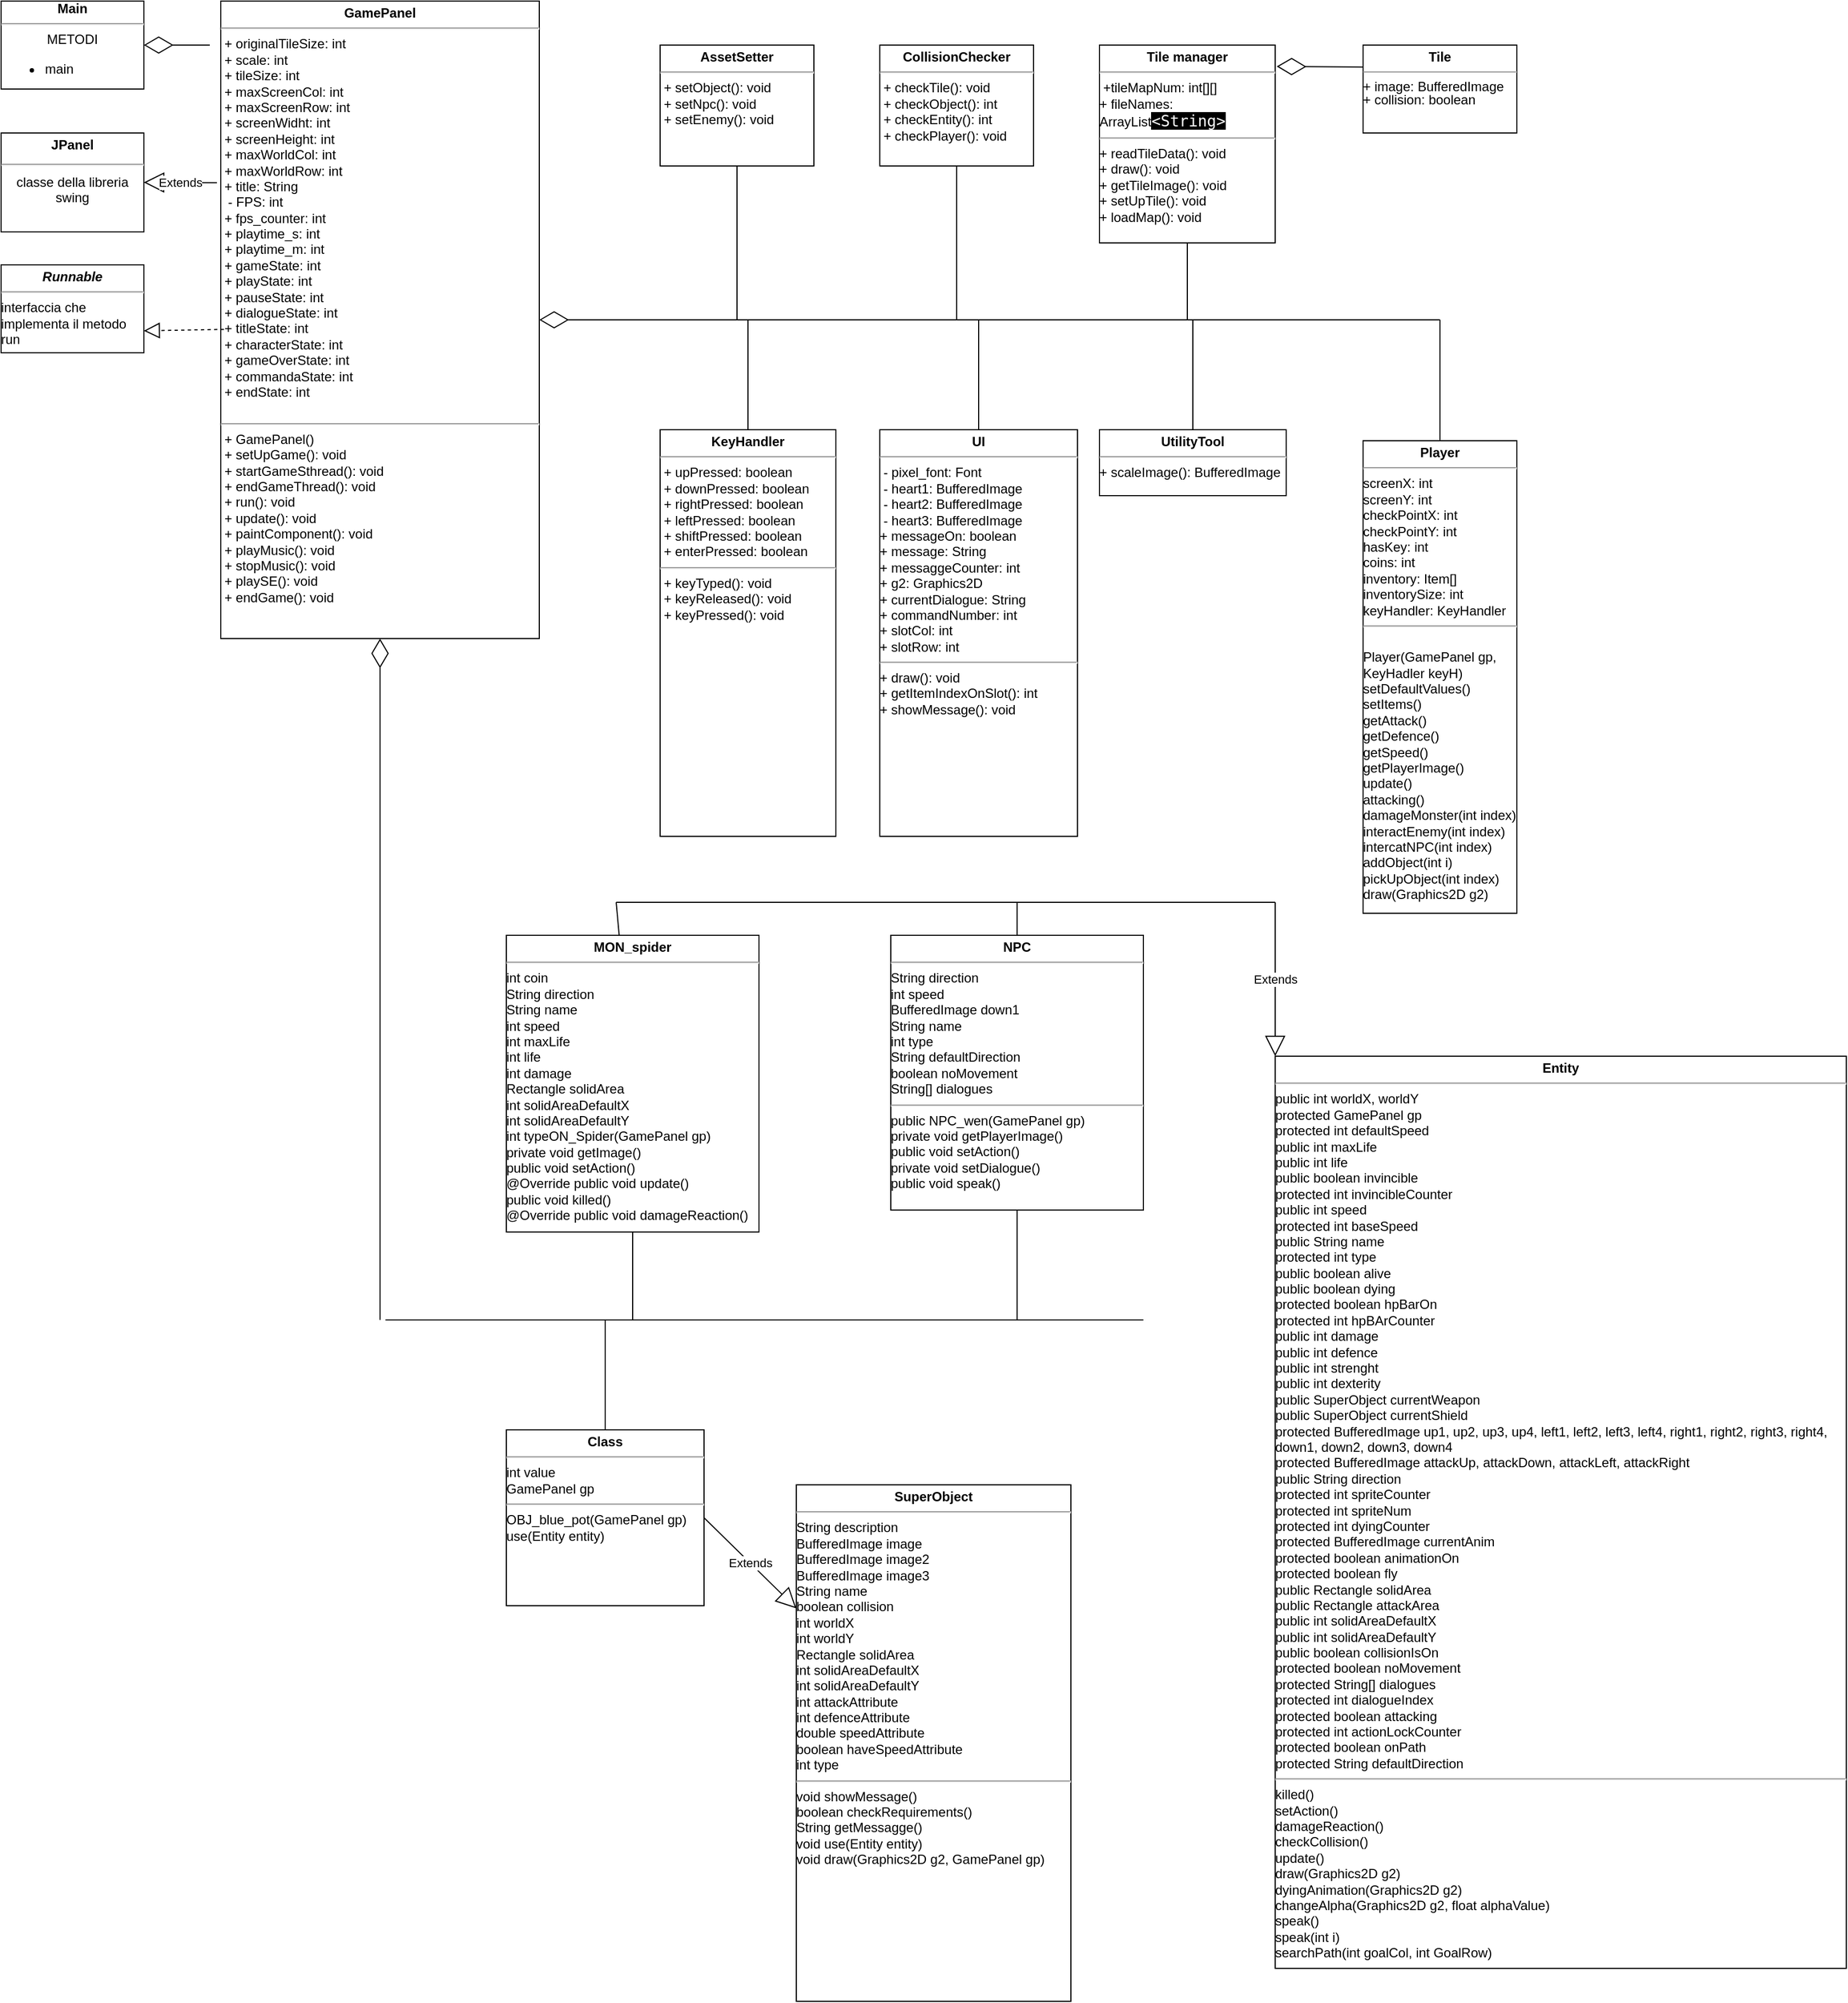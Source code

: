 <mxfile version="21.3.5" type="github">
  <diagram id="C5RBs43oDa-KdzZeNtuy" name="Page-1">
    <mxGraphModel dx="1434" dy="796" grid="1" gridSize="10" guides="1" tooltips="1" connect="1" arrows="1" fold="1" page="1" pageScale="1" pageWidth="2027" pageHeight="2169" background="none" math="0" shadow="0">
      <root>
        <mxCell id="WIyWlLk6GJQsqaUBKTNV-0" />
        <mxCell id="WIyWlLk6GJQsqaUBKTNV-1" parent="WIyWlLk6GJQsqaUBKTNV-0" />
        <mxCell id="sjpf2KDpfiBGwPgZcdzE-1" value="&lt;b&gt;Main&lt;br&gt;&lt;/b&gt;&lt;hr&gt;METODI&lt;br&gt;&lt;ul&gt;&lt;li style=&quot;text-align: left;&quot;&gt;main&lt;/li&gt;&lt;/ul&gt;" style="verticalAlign=top;align=center;overflow=fill;fontSize=12;fontFamily=Helvetica;html=1;whiteSpace=wrap;" parent="WIyWlLk6GJQsqaUBKTNV-1" vertex="1">
          <mxGeometry x="40" y="40" width="130" height="80" as="geometry" />
        </mxCell>
        <mxCell id="sjpf2KDpfiBGwPgZcdzE-2" value="&lt;p style=&quot;text-align: center; margin: 4px 0px 0px;&quot;&gt;&lt;b&gt;GamePanel&lt;/b&gt;&lt;/p&gt;&lt;hr&gt;&amp;nbsp;+ originalTileSize: int&lt;br&gt;&amp;nbsp;+ scale: int&lt;br&gt;&amp;nbsp;+ tileSize: int&lt;br&gt;&amp;nbsp;+ maxScreenCol: int&lt;br&gt;&amp;nbsp;+ maxScreenRow: int&lt;br&gt;&amp;nbsp;+ screenWidht: int&lt;br&gt;&amp;nbsp;+ screenHeight: int&lt;br&gt;&amp;nbsp;+ maxWorldCol: int&lt;br&gt;&amp;nbsp;+ maxWorldRow: int&lt;br&gt;&amp;nbsp;+ title: String&lt;br&gt;&amp;nbsp; - FPS: int&lt;br&gt;&amp;nbsp;+ fps_counter: int&lt;br&gt;&amp;nbsp;+ playtime_s: int&lt;br&gt;&amp;nbsp;+ playtime_m: int&lt;br&gt;&amp;nbsp;+ gameState: int&lt;br&gt;&amp;nbsp;+ playState: int&lt;br&gt;&amp;nbsp;+ pauseState: int&lt;br&gt;&amp;nbsp;+ dialogueState: int&lt;br&gt;&amp;nbsp;+ titleState: int&lt;br&gt;&amp;nbsp;+ characterState: int&lt;br&gt;&amp;nbsp;+ gameOverState: int&lt;br&gt;&amp;nbsp;+ commandaState: int&lt;br&gt;&amp;nbsp;+ endState: int&lt;br&gt;&amp;nbsp;&lt;hr&gt;&amp;nbsp;+ GamePanel()&lt;br&gt;&amp;nbsp;+ setUpGame(): void&lt;br&gt;&amp;nbsp;+ startGameSthread(): void&lt;br&gt;&amp;nbsp;+ endGameThread(): void&lt;br&gt;&amp;nbsp;+ run(): void&lt;br&gt;&amp;nbsp;+ update(): void&lt;br&gt;&amp;nbsp;+ paintComponent(): void&lt;br&gt;&amp;nbsp;+ playMusic(): void&lt;br&gt;&amp;nbsp;+ stopMusic(): void&lt;br&gt;&amp;nbsp;+ playSE(): void&lt;br&gt;&amp;nbsp;+ endGame(): void&lt;br&gt;" style="verticalAlign=top;align=left;overflow=fill;fontSize=12;fontFamily=Helvetica;html=1;whiteSpace=wrap;" parent="WIyWlLk6GJQsqaUBKTNV-1" vertex="1">
          <mxGeometry x="240" y="40" width="290" height="580" as="geometry" />
        </mxCell>
        <mxCell id="sjpf2KDpfiBGwPgZcdzE-3" value="" style="endArrow=diamondThin;endFill=0;endSize=24;html=1;rounded=0;" parent="WIyWlLk6GJQsqaUBKTNV-1" target="sjpf2KDpfiBGwPgZcdzE-1" edge="1">
          <mxGeometry width="160" relative="1" as="geometry">
            <mxPoint x="230" y="80" as="sourcePoint" />
            <mxPoint x="450" y="149.5" as="targetPoint" />
          </mxGeometry>
        </mxCell>
        <mxCell id="sjpf2KDpfiBGwPgZcdzE-4" value="&lt;p style=&quot;margin:0px;margin-top:4px;text-align:center;&quot;&gt;&lt;/p&gt;&lt;div style=&quot;text-align: center; height: 2px;&quot;&gt;&lt;b&gt;JPanel&lt;/b&gt;&lt;/div&gt;&lt;div style=&quot;text-align: center; height: 2px;&quot;&gt;&lt;b&gt;&lt;br&gt;&lt;/b&gt;&lt;/div&gt;&lt;div style=&quot;text-align: center; height: 2px;&quot;&gt;&lt;b&gt;&lt;br&gt;&lt;/b&gt;&lt;/div&gt;&lt;div style=&quot;text-align: center; height: 2px;&quot;&gt;&lt;b&gt;&lt;br&gt;&lt;/b&gt;&lt;/div&gt;&lt;div style=&quot;text-align: center; height: 2px;&quot;&gt;&lt;b&gt;&lt;br&gt;&lt;/b&gt;&lt;/div&gt;&lt;div style=&quot;text-align: center; height: 2px;&quot;&gt;&lt;b&gt;&lt;br&gt;&lt;/b&gt;&lt;/div&gt;&lt;div style=&quot;text-align: center; height: 2px;&quot;&gt;&lt;b&gt;&lt;br&gt;&lt;/b&gt;&lt;/div&gt;&lt;div style=&quot;text-align: center; height: 2px;&quot;&gt;&lt;b&gt;&lt;br&gt;&lt;/b&gt;&lt;/div&gt;&lt;div style=&quot;text-align: center; height: 2px;&quot;&gt;&lt;b&gt;&lt;br&gt;&lt;/b&gt;&lt;/div&gt;&lt;div style=&quot;text-align: center; height: 2px;&quot;&gt;&lt;hr&gt;&lt;br&gt;&lt;/div&gt;&lt;div style=&quot;text-align: center; height: 2px;&quot;&gt;&lt;br&gt;&lt;/div&gt;&lt;div style=&quot;text-align: center; height: 2px;&quot;&gt;&lt;br&gt;&lt;/div&gt;&lt;div style=&quot;text-align: center; height: 2px;&quot;&gt;&lt;br&gt;&lt;/div&gt;&lt;div style=&quot;text-align: center; height: 2px;&quot;&gt;&lt;br&gt;&lt;/div&gt;&lt;div style=&quot;text-align: center; height: 2px;&quot;&gt;classe della libreria swing&lt;/div&gt;" style="verticalAlign=top;align=left;overflow=fill;fontSize=12;fontFamily=Helvetica;html=1;whiteSpace=wrap;" parent="WIyWlLk6GJQsqaUBKTNV-1" vertex="1">
          <mxGeometry x="40" y="160" width="130" height="90" as="geometry" />
        </mxCell>
        <mxCell id="sjpf2KDpfiBGwPgZcdzE-5" value="Extends" style="endArrow=block;endSize=16;endFill=0;html=1;rounded=0;exitX=-0.012;exitY=0.285;exitDx=0;exitDy=0;entryX=1;entryY=0.5;entryDx=0;entryDy=0;exitPerimeter=0;" parent="WIyWlLk6GJQsqaUBKTNV-1" source="sjpf2KDpfiBGwPgZcdzE-2" target="sjpf2KDpfiBGwPgZcdzE-4" edge="1">
          <mxGeometry width="160" relative="1" as="geometry">
            <mxPoint x="310" y="410" as="sourcePoint" />
            <mxPoint x="470" y="410" as="targetPoint" />
          </mxGeometry>
        </mxCell>
        <mxCell id="sjpf2KDpfiBGwPgZcdzE-6" value="&lt;p style=&quot;margin:0px;margin-top:4px;text-align:center;&quot;&gt;&lt;i&gt;&lt;b&gt;Runnable&lt;/b&gt;&lt;/i&gt;&lt;/p&gt;&lt;hr&gt;interfaccia che implementa il metodo run" style="verticalAlign=top;align=left;overflow=fill;fontSize=12;fontFamily=Helvetica;html=1;whiteSpace=wrap;" parent="WIyWlLk6GJQsqaUBKTNV-1" vertex="1">
          <mxGeometry x="40" y="280" width="130" height="80" as="geometry" />
        </mxCell>
        <mxCell id="sjpf2KDpfiBGwPgZcdzE-9" value="" style="endArrow=block;dashed=1;endFill=0;endSize=12;html=1;rounded=0;exitX=0.01;exitY=0.515;exitDx=0;exitDy=0;entryX=1;entryY=0.75;entryDx=0;entryDy=0;exitPerimeter=0;" parent="WIyWlLk6GJQsqaUBKTNV-1" source="sjpf2KDpfiBGwPgZcdzE-2" target="sjpf2KDpfiBGwPgZcdzE-6" edge="1">
          <mxGeometry width="160" relative="1" as="geometry">
            <mxPoint x="310" y="410" as="sourcePoint" />
            <mxPoint x="470" y="410" as="targetPoint" />
          </mxGeometry>
        </mxCell>
        <mxCell id="sjpf2KDpfiBGwPgZcdzE-10" value="" style="endArrow=diamondThin;endFill=0;endSize=24;html=1;rounded=0;entryX=1;entryY=0.5;entryDx=0;entryDy=0;" parent="WIyWlLk6GJQsqaUBKTNV-1" target="sjpf2KDpfiBGwPgZcdzE-2" edge="1">
          <mxGeometry width="160" relative="1" as="geometry">
            <mxPoint x="1350" y="330" as="sourcePoint" />
            <mxPoint x="510" y="420" as="targetPoint" />
            <Array as="points" />
          </mxGeometry>
        </mxCell>
        <mxCell id="sjpf2KDpfiBGwPgZcdzE-12" value="&lt;p style=&quot;margin:0px;margin-top:4px;text-align:center;&quot;&gt;&lt;b&gt;AssetSetter&lt;/b&gt;&lt;/p&gt;&lt;hr&gt;&amp;nbsp;+ setObject(): void&lt;br&gt;&amp;nbsp;+ setNpc(): void&lt;br&gt;&amp;nbsp;+ setEnemy(): void" style="verticalAlign=top;align=left;overflow=fill;fontSize=12;fontFamily=Helvetica;html=1;whiteSpace=wrap;" parent="WIyWlLk6GJQsqaUBKTNV-1" vertex="1">
          <mxGeometry x="640" y="80" width="140" height="110" as="geometry" />
        </mxCell>
        <mxCell id="sjpf2KDpfiBGwPgZcdzE-14" value="" style="endArrow=none;html=1;rounded=0;entryX=0.5;entryY=1;entryDx=0;entryDy=0;" parent="WIyWlLk6GJQsqaUBKTNV-1" target="sjpf2KDpfiBGwPgZcdzE-12" edge="1">
          <mxGeometry width="50" height="50" relative="1" as="geometry">
            <mxPoint x="710" y="330" as="sourcePoint" />
            <mxPoint x="990" y="210" as="targetPoint" />
          </mxGeometry>
        </mxCell>
        <mxCell id="sjpf2KDpfiBGwPgZcdzE-15" value="&lt;p style=&quot;margin:0px;margin-top:4px;text-align:center;&quot;&gt;&lt;b&gt;CollisionChecker&lt;/b&gt;&lt;/p&gt;&lt;hr&gt;&amp;nbsp;+ checkTile(): void&lt;br&gt;&amp;nbsp;+ checkObject(): int&lt;br&gt;&amp;nbsp;+ checkEntity(): int&lt;br&gt;&amp;nbsp;+ checkPlayer(): void" style="verticalAlign=top;align=left;overflow=fill;fontSize=12;fontFamily=Helvetica;html=1;whiteSpace=wrap;" parent="WIyWlLk6GJQsqaUBKTNV-1" vertex="1">
          <mxGeometry x="840" y="80" width="140" height="110" as="geometry" />
        </mxCell>
        <mxCell id="sjpf2KDpfiBGwPgZcdzE-17" value="" style="endArrow=none;html=1;rounded=0;entryX=0.5;entryY=1;entryDx=0;entryDy=0;" parent="WIyWlLk6GJQsqaUBKTNV-1" target="sjpf2KDpfiBGwPgZcdzE-15" edge="1">
          <mxGeometry width="50" height="50" relative="1" as="geometry">
            <mxPoint x="910" y="330" as="sourcePoint" />
            <mxPoint x="940" y="180" as="targetPoint" />
          </mxGeometry>
        </mxCell>
        <mxCell id="sjpf2KDpfiBGwPgZcdzE-18" value="&lt;p style=&quot;margin:0px;margin-top:4px;text-align:center;&quot;&gt;&lt;b&gt;KeyHandler&lt;/b&gt;&lt;/p&gt;&lt;hr&gt;&amp;nbsp;+ upPressed: boolean&lt;br&gt;&amp;nbsp;+ downPressed: boolean&lt;br&gt;&amp;nbsp;+ rightPressed: boolean&lt;br&gt;&amp;nbsp;+ leftPressed: boolean&lt;br&gt;&amp;nbsp;+ shiftPressed: boolean&lt;br&gt;&amp;nbsp;+ enterPressed: boolean&lt;hr&gt;&amp;nbsp;+ keyTyped(): void&lt;br&gt;&amp;nbsp;+ keyReleased(): void&lt;br&gt;&amp;nbsp;+ keyPressed(): void" style="verticalAlign=top;align=left;overflow=fill;fontSize=12;fontFamily=Helvetica;html=1;whiteSpace=wrap;" parent="WIyWlLk6GJQsqaUBKTNV-1" vertex="1">
          <mxGeometry x="640" y="430" width="160" height="370" as="geometry" />
        </mxCell>
        <mxCell id="sjpf2KDpfiBGwPgZcdzE-19" value="" style="endArrow=none;html=1;rounded=0;exitX=0.5;exitY=0;exitDx=0;exitDy=0;" parent="WIyWlLk6GJQsqaUBKTNV-1" source="sjpf2KDpfiBGwPgZcdzE-18" edge="1">
          <mxGeometry width="50" height="50" relative="1" as="geometry">
            <mxPoint x="630" y="470" as="sourcePoint" />
            <mxPoint x="720" y="330" as="targetPoint" />
          </mxGeometry>
        </mxCell>
        <mxCell id="FVBr_ZRkSOxFZDrpTWjj-0" value="&lt;p style=&quot;margin:0px;margin-top:4px;text-align:center;&quot;&gt;&lt;b&gt;UI&lt;/b&gt;&lt;/p&gt;&lt;hr&gt;&amp;nbsp;- pixel_font: Font&lt;br&gt;&amp;nbsp;- heart1: BufferedImage&lt;br&gt;&amp;nbsp;- heart2: BufferedImage&lt;br&gt;&amp;nbsp;- heart3: BufferedImage&lt;br&gt;+ messageOn: boolean&lt;br&gt;+ message: String&lt;br&gt;+ messaggeCounter: int&lt;br&gt;+ g2: Graphics2D&lt;br&gt;+ currentDialogue: String&lt;br&gt;+ commandNumber: int&lt;br&gt;+ slotCol: int&lt;br&gt;+ slotRow: int&lt;hr&gt;+ draw(): void&lt;br&gt;+&amp;nbsp;getItemIndexOnSlot(): int&lt;br&gt;+&amp;nbsp;showMessage(): void&lt;br&gt;" style="verticalAlign=top;align=left;overflow=fill;fontSize=12;fontFamily=Helvetica;html=1;whiteSpace=wrap;" parent="WIyWlLk6GJQsqaUBKTNV-1" vertex="1">
          <mxGeometry x="840" y="430" width="180" height="370" as="geometry" />
        </mxCell>
        <mxCell id="FVBr_ZRkSOxFZDrpTWjj-1" value="" style="endArrow=none;html=1;rounded=0;entryX=0.5;entryY=0;entryDx=0;entryDy=0;" parent="WIyWlLk6GJQsqaUBKTNV-1" target="FVBr_ZRkSOxFZDrpTWjj-0" edge="1">
          <mxGeometry width="50" height="50" relative="1" as="geometry">
            <mxPoint x="930" y="330" as="sourcePoint" />
            <mxPoint x="750" y="370" as="targetPoint" />
          </mxGeometry>
        </mxCell>
        <mxCell id="FVBr_ZRkSOxFZDrpTWjj-2" value="&lt;p style=&quot;margin:0px;margin-top:4px;text-align:center;&quot;&gt;&lt;b&gt;UtilityTool&lt;/b&gt;&lt;/p&gt;&lt;hr&gt;+ scaleImage(): BufferedImage" style="verticalAlign=top;align=left;overflow=fill;fontSize=12;fontFamily=Helvetica;html=1;whiteSpace=wrap;" parent="WIyWlLk6GJQsqaUBKTNV-1" vertex="1">
          <mxGeometry x="1040" y="430" width="170" height="60" as="geometry" />
        </mxCell>
        <mxCell id="YWYXHstFESj4iFv3OfK1-0" value="" style="endArrow=none;html=1;rounded=0;entryX=0.5;entryY=0;entryDx=0;entryDy=0;" parent="WIyWlLk6GJQsqaUBKTNV-1" target="FVBr_ZRkSOxFZDrpTWjj-2" edge="1">
          <mxGeometry width="50" height="50" relative="1" as="geometry">
            <mxPoint x="1125" y="330" as="sourcePoint" />
            <mxPoint x="960" y="430" as="targetPoint" />
          </mxGeometry>
        </mxCell>
        <mxCell id="YWYXHstFESj4iFv3OfK1-1" value="&lt;p style=&quot;margin:0px;margin-top:4px;text-align:center;&quot;&gt;&lt;b&gt;Tile manager&lt;/b&gt;&lt;/p&gt;&lt;hr&gt;&amp;nbsp;+tileMapNum: int[][]&lt;br&gt;+&amp;nbsp;fileNames: ArrayList&lt;span style=&quot;border: 0px solid rgb(217, 217, 227); box-sizing: border-box; --tw-border-spacing-x:0; --tw-border-spacing-y:0; --tw-translate-x:0; --tw-translate-y:0; --tw-rotate:0; --tw-skew-x:0; --tw-skew-y:0; --tw-scale-x:1; --tw-scale-y:1; --tw-pan-x: ; --tw-pan-y: ; --tw-pinch-zoom: ; --tw-scroll-snap-strictness:proximity; --tw-gradient-from-position: ; --tw-gradient-via-position: ; --tw-gradient-to-position: ; --tw-ordinal: ; --tw-slashed-zero: ; --tw-numeric-figure: ; --tw-numeric-spacing: ; --tw-numeric-fraction: ; --tw-ring-inset: ; --tw-ring-offset-width:0px; --tw-ring-offset-color:#fff; --tw-ring-color:rgba(69,89,164,0.5); --tw-ring-offset-shadow:0 0 transparent; --tw-ring-shadow:0 0 transparent; --tw-shadow:0 0 transparent; --tw-shadow-colored:0 0 transparent; --tw-blur: ; --tw-brightness: ; --tw-contrast: ; --tw-grayscale: ; --tw-hue-rotate: ; --tw-invert: ; --tw-saturate: ; --tw-sepia: ; --tw-drop-shadow: ; --tw-backdrop-blur: ; --tw-backdrop-brightness: ; --tw-backdrop-contrast: ; --tw-backdrop-grayscale: ; --tw-backdrop-hue-rotate: ; --tw-backdrop-invert: ; --tw-backdrop-opacity: ; --tw-backdrop-saturate: ; --tw-backdrop-sepia: ; color: rgb(255, 255, 255); font-family: &amp;quot;Söhne Mono&amp;quot;, Monaco, &amp;quot;Andale Mono&amp;quot;, &amp;quot;Ubuntu Mono&amp;quot;, monospace; font-size: 14px; background-color: rgb(0, 0, 0);&quot; class=&quot;xml&quot;&gt;&lt;span style=&quot;border: 0px solid rgb(217, 217, 227); box-sizing: border-box; --tw-border-spacing-x:0; --tw-border-spacing-y:0; --tw-translate-x:0; --tw-translate-y:0; --tw-rotate:0; --tw-skew-x:0; --tw-skew-y:0; --tw-scale-x:1; --tw-scale-y:1; --tw-pan-x: ; --tw-pan-y: ; --tw-pinch-zoom: ; --tw-scroll-snap-strictness:proximity; --tw-gradient-from-position: ; --tw-gradient-via-position: ; --tw-gradient-to-position: ; --tw-ordinal: ; --tw-slashed-zero: ; --tw-numeric-figure: ; --tw-numeric-spacing: ; --tw-numeric-fraction: ; --tw-ring-inset: ; --tw-ring-offset-width:0px; --tw-ring-offset-color:#fff; --tw-ring-color:rgba(69,89,164,0.5); --tw-ring-offset-shadow:0 0 transparent; --tw-ring-shadow:0 0 transparent; --tw-shadow:0 0 transparent; --tw-shadow-colored:0 0 transparent; --tw-blur: ; --tw-brightness: ; --tw-contrast: ; --tw-grayscale: ; --tw-hue-rotate: ; --tw-invert: ; --tw-saturate: ; --tw-sepia: ; --tw-drop-shadow: ; --tw-backdrop-blur: ; --tw-backdrop-brightness: ; --tw-backdrop-contrast: ; --tw-backdrop-grayscale: ; --tw-backdrop-hue-rotate: ; --tw-backdrop-invert: ; --tw-backdrop-opacity: ; --tw-backdrop-saturate: ; --tw-backdrop-sepia: ;&quot; class=&quot;hljs-tag&quot;&gt;&amp;lt;&lt;span style=&quot;border: 0px solid rgb(217, 217, 227); box-sizing: border-box; --tw-border-spacing-x:0; --tw-border-spacing-y:0; --tw-translate-x:0; --tw-translate-y:0; --tw-rotate:0; --tw-skew-x:0; --tw-skew-y:0; --tw-scale-x:1; --tw-scale-y:1; --tw-pan-x: ; --tw-pan-y: ; --tw-pinch-zoom: ; --tw-scroll-snap-strictness:proximity; --tw-gradient-from-position: ; --tw-gradient-via-position: ; --tw-gradient-to-position: ; --tw-ordinal: ; --tw-slashed-zero: ; --tw-numeric-figure: ; --tw-numeric-spacing: ; --tw-numeric-fraction: ; --tw-ring-inset: ; --tw-ring-offset-width:0px; --tw-ring-offset-color:#fff; --tw-ring-color:rgba(69,89,164,0.5); --tw-ring-offset-shadow:0 0 transparent; --tw-ring-shadow:0 0 transparent; --tw-shadow:0 0 transparent; --tw-shadow-colored:0 0 transparent; --tw-blur: ; --tw-brightness: ; --tw-contrast: ; --tw-grayscale: ; --tw-hue-rotate: ; --tw-invert: ; --tw-saturate: ; --tw-sepia: ; --tw-drop-shadow: ; --tw-backdrop-blur: ; --tw-backdrop-brightness: ; --tw-backdrop-contrast: ; --tw-backdrop-grayscale: ; --tw-backdrop-hue-rotate: ; --tw-backdrop-invert: ; --tw-backdrop-opacity: ; --tw-backdrop-saturate: ; --tw-backdrop-sepia: ;&quot; class=&quot;hljs-name&quot;&gt;String&lt;/span&gt;&amp;gt;&lt;/span&gt;&lt;/span&gt;&lt;hr&gt;+ readTileData(): void&lt;br&gt;+ draw(): void&lt;br&gt;+ getTileImage(): void&lt;br&gt;+ setUpTile(): void&lt;br&gt;+ loadMap(): void" style="verticalAlign=top;align=left;overflow=fill;fontSize=12;fontFamily=Helvetica;html=1;whiteSpace=wrap;" parent="WIyWlLk6GJQsqaUBKTNV-1" vertex="1">
          <mxGeometry x="1040" y="80" width="160" height="180" as="geometry" />
        </mxCell>
        <mxCell id="YWYXHstFESj4iFv3OfK1-2" value="" style="endArrow=none;html=1;rounded=0;entryX=0.5;entryY=1;entryDx=0;entryDy=0;" parent="WIyWlLk6GJQsqaUBKTNV-1" target="YWYXHstFESj4iFv3OfK1-1" edge="1">
          <mxGeometry width="50" height="50" relative="1" as="geometry">
            <mxPoint x="1120" y="330" as="sourcePoint" />
            <mxPoint x="1250" y="330" as="targetPoint" />
          </mxGeometry>
        </mxCell>
        <mxCell id="YWYXHstFESj4iFv3OfK1-3" value="" style="endArrow=diamondThin;endFill=0;endSize=24;html=1;rounded=0;entryX=1.009;entryY=0.108;entryDx=0;entryDy=0;exitX=0;exitY=0.25;exitDx=0;exitDy=0;entryPerimeter=0;" parent="WIyWlLk6GJQsqaUBKTNV-1" source="YWYXHstFESj4iFv3OfK1-4" target="YWYXHstFESj4iFv3OfK1-1" edge="1">
          <mxGeometry width="160" relative="1" as="geometry">
            <mxPoint x="1270" y="125" as="sourcePoint" />
            <mxPoint x="1530" y="360" as="targetPoint" />
          </mxGeometry>
        </mxCell>
        <mxCell id="YWYXHstFESj4iFv3OfK1-4" value="&lt;p style=&quot;margin:0px;margin-top:4px;text-align:center;&quot;&gt;&lt;b&gt;Tile&lt;/b&gt;&lt;/p&gt;&lt;hr size=&quot;1&quot;&gt;&lt;div style=&quot;height:2px;&quot;&gt;+ image: BufferedImage&lt;/div&gt;&lt;div style=&quot;height:2px;&quot;&gt;&lt;br&gt;&lt;/div&gt;&lt;div style=&quot;height:2px;&quot;&gt;&lt;br&gt;&lt;/div&gt;&lt;div style=&quot;height:2px;&quot;&gt;&lt;br&gt;&lt;/div&gt;&lt;div style=&quot;height:2px;&quot;&gt;&lt;br&gt;&lt;/div&gt;&lt;div style=&quot;height:2px;&quot;&gt;&lt;br&gt;&lt;/div&gt;&lt;div style=&quot;height:2px;&quot;&gt;+ collision: boolean&lt;/div&gt;&lt;div style=&quot;height:2px;&quot;&gt;&lt;br&gt;&lt;/div&gt;" style="verticalAlign=top;align=left;overflow=fill;fontSize=12;fontFamily=Helvetica;html=1;whiteSpace=wrap;" parent="WIyWlLk6GJQsqaUBKTNV-1" vertex="1">
          <mxGeometry x="1280" y="80" width="140" height="80" as="geometry" />
        </mxCell>
        <mxCell id="YWYXHstFESj4iFv3OfK1-6" value="" style="endArrow=diamondThin;endFill=0;endSize=24;html=1;rounded=0;entryX=0.5;entryY=1;entryDx=0;entryDy=0;" parent="WIyWlLk6GJQsqaUBKTNV-1" target="sjpf2KDpfiBGwPgZcdzE-2" edge="1">
          <mxGeometry width="160" relative="1" as="geometry">
            <mxPoint x="385" y="1240" as="sourcePoint" />
            <mxPoint x="470" y="750" as="targetPoint" />
            <Array as="points">
              <mxPoint x="385" y="1240" />
            </Array>
          </mxGeometry>
        </mxCell>
        <mxCell id="YWYXHstFESj4iFv3OfK1-7" value="&lt;p style=&quot;margin:0px;margin-top:4px;text-align:center;&quot;&gt;&lt;b&gt;MON_spider&lt;/b&gt;&lt;/p&gt;&lt;hr&gt;&lt;div&gt;int coin&lt;/div&gt;&lt;div&gt;String direction&lt;/div&gt;&lt;div&gt;String name&lt;/div&gt;&lt;div&gt;int speed&lt;/div&gt;&lt;div&gt;int maxLife&lt;/div&gt;&lt;div&gt;int life&lt;/div&gt;&lt;div&gt;int damage&lt;/div&gt;&lt;div&gt;Rectangle solidArea&lt;/div&gt;&lt;div&gt;int solidAreaDefaultX&lt;/div&gt;&lt;div&gt;int solidAreaDefaultY&lt;/div&gt;&lt;div&gt;int typeON_Spider(GamePanel gp)&lt;/div&gt;&lt;div&gt;private void getImage()&lt;/div&gt;&lt;div&gt;public void setAction()&lt;/div&gt;&lt;div&gt;@Override public void update()&lt;/div&gt;&lt;div&gt;public void killed()&lt;/div&gt;&lt;div&gt;@Override public void damageReaction()&lt;/div&gt;" style="verticalAlign=top;align=left;overflow=fill;fontSize=12;fontFamily=Helvetica;html=1;whiteSpace=wrap;" parent="WIyWlLk6GJQsqaUBKTNV-1" vertex="1">
          <mxGeometry x="500" y="890" width="230" height="270" as="geometry" />
        </mxCell>
        <mxCell id="YWYXHstFESj4iFv3OfK1-8" value="" style="endArrow=none;html=1;rounded=0;exitX=0.5;exitY=1;exitDx=0;exitDy=0;" parent="WIyWlLk6GJQsqaUBKTNV-1" source="YWYXHstFESj4iFv3OfK1-7" edge="1">
          <mxGeometry width="50" height="50" relative="1" as="geometry">
            <mxPoint x="850" y="900" as="sourcePoint" />
            <mxPoint x="615" y="1240" as="targetPoint" />
          </mxGeometry>
        </mxCell>
        <mxCell id="z-6VyDmkETw24ebPGws4-0" value="&lt;p style=&quot;margin:0px;margin-top:4px;text-align:center;&quot;&gt;&lt;b&gt;Player&lt;/b&gt;&lt;/p&gt;&lt;hr&gt;&lt;div&gt;screenX: int&lt;/div&gt;&lt;div&gt;screenY: int&lt;/div&gt;&lt;div&gt;checkPointX: int&lt;/div&gt;&lt;div&gt;checkPointY: int&lt;/div&gt;&lt;div&gt;hasKey: int&lt;/div&gt;&lt;div&gt;coins: int&lt;/div&gt;&lt;div&gt;inventory: Item[]&lt;/div&gt;&lt;div&gt;inventorySize: int&lt;/div&gt;&lt;div&gt;keyHandler: KeyHandler&lt;/div&gt;&lt;hr&gt;&lt;br&gt;&lt;div&gt;Player(GamePanel gp, KeyHadler keyH)&lt;/div&gt;&lt;div&gt;setDefaultValues()&lt;/div&gt;&lt;div&gt;setItems()&lt;/div&gt;&lt;div&gt;getAttack()&lt;/div&gt;&lt;div&gt;getDefence()&lt;/div&gt;&lt;div&gt;getSpeed()&lt;/div&gt;&lt;div&gt;getPlayerImage()&lt;/div&gt;&lt;div&gt;update()&lt;/div&gt;&lt;div&gt;attacking()&lt;/div&gt;&lt;div&gt;damageMonster(int index)&lt;/div&gt;&lt;div&gt;interactEnemy(int index)&lt;/div&gt;&lt;div&gt;intercatNPC(int index)&lt;/div&gt;&lt;div&gt;addObject(int i)&lt;/div&gt;&lt;div&gt;pickUpObject(int index)&lt;/div&gt;&lt;div&gt;draw(Graphics2D g2)&lt;/div&gt;" style="verticalAlign=top;align=left;overflow=fill;fontSize=12;fontFamily=Helvetica;html=1;whiteSpace=wrap;" vertex="1" parent="WIyWlLk6GJQsqaUBKTNV-1">
          <mxGeometry x="1280" y="440" width="140" height="430" as="geometry" />
        </mxCell>
        <mxCell id="z-6VyDmkETw24ebPGws4-1" value="" style="endArrow=none;html=1;rounded=0;exitX=0.5;exitY=0;exitDx=0;exitDy=0;" edge="1" parent="WIyWlLk6GJQsqaUBKTNV-1" source="z-6VyDmkETw24ebPGws4-0">
          <mxGeometry width="50" height="50" relative="1" as="geometry">
            <mxPoint x="930" y="30" as="sourcePoint" />
            <mxPoint x="1350" y="330" as="targetPoint" />
          </mxGeometry>
        </mxCell>
        <mxCell id="z-6VyDmkETw24ebPGws4-2" value="&lt;p style=&quot;margin:0px;margin-top:4px;text-align:center;&quot;&gt;&lt;b&gt;NPC&lt;/b&gt;&lt;/p&gt;&lt;hr&gt;&lt;div&gt;String direction&lt;/div&gt;&lt;div&gt;int speed&lt;/div&gt;&lt;div&gt;BufferedImage down1&lt;/div&gt;&lt;div&gt;String name&lt;/div&gt;&lt;div&gt;int type&lt;/div&gt;&lt;div&gt;String defaultDirection&lt;/div&gt;&lt;div&gt;boolean noMovement&lt;/div&gt;&lt;div&gt;String[] dialogues&lt;/div&gt;&lt;hr&gt;&lt;div&gt;public NPC_wen(GamePanel gp)&lt;/div&gt;&lt;div&gt;private void getPlayerImage()&lt;/div&gt;&lt;div&gt;public void setAction()&lt;/div&gt;&lt;div&gt;private void setDialogue()&lt;/div&gt;&lt;div&gt;public void speak()&lt;/div&gt;" style="verticalAlign=top;align=left;overflow=fill;fontSize=12;fontFamily=Helvetica;html=1;whiteSpace=wrap;" vertex="1" parent="WIyWlLk6GJQsqaUBKTNV-1">
          <mxGeometry x="850" y="890" width="230" height="250" as="geometry" />
        </mxCell>
        <mxCell id="z-6VyDmkETw24ebPGws4-3" value="" style="endArrow=none;html=1;rounded=0;" edge="1" parent="WIyWlLk6GJQsqaUBKTNV-1">
          <mxGeometry width="50" height="50" relative="1" as="geometry">
            <mxPoint x="390" y="1240" as="sourcePoint" />
            <mxPoint x="1080" y="1240" as="targetPoint" />
          </mxGeometry>
        </mxCell>
        <mxCell id="z-6VyDmkETw24ebPGws4-4" value="" style="endArrow=none;html=1;rounded=0;entryX=0.5;entryY=1;entryDx=0;entryDy=0;" edge="1" parent="WIyWlLk6GJQsqaUBKTNV-1" target="z-6VyDmkETw24ebPGws4-2">
          <mxGeometry width="50" height="50" relative="1" as="geometry">
            <mxPoint x="965" y="1240" as="sourcePoint" />
            <mxPoint x="1010" y="1100" as="targetPoint" />
          </mxGeometry>
        </mxCell>
        <mxCell id="z-6VyDmkETw24ebPGws4-5" value="&lt;p style=&quot;margin:0px;margin-top:4px;text-align:center;&quot;&gt;&lt;b&gt;Entity&lt;/b&gt;&lt;/p&gt;&lt;hr&gt;&lt;div&gt;public int worldX, worldY&lt;/div&gt;&lt;div&gt;protected GamePanel gp&lt;/div&gt;&lt;div&gt;protected int defaultSpeed&lt;/div&gt;&lt;div&gt;public int maxLife&lt;/div&gt;&lt;div&gt;public int life&lt;/div&gt;&lt;div&gt;public boolean invincible&lt;/div&gt;&lt;div&gt;protected int invincibleCounter&lt;/div&gt;&lt;div&gt;public int speed&lt;/div&gt;&lt;div&gt;protected int baseSpeed&lt;/div&gt;&lt;div&gt;public String name&lt;/div&gt;&lt;div&gt;protected int type&lt;/div&gt;&lt;div&gt;public boolean alive&lt;/div&gt;&lt;div&gt;public boolean dying&lt;/div&gt;&lt;div&gt;protected boolean hpBarOn&lt;/div&gt;&lt;div&gt;protected int hpBArCounter&lt;/div&gt;&lt;div&gt;public int damage&lt;/div&gt;&lt;div&gt;public int defence&lt;/div&gt;&lt;div&gt;public int strenght&lt;/div&gt;&lt;div&gt;public int dexterity&lt;/div&gt;&lt;div&gt;public SuperObject currentWeapon&lt;/div&gt;&lt;div&gt;public SuperObject currentShield&lt;/div&gt;&lt;div&gt;protected BufferedImage up1, up2, up3, up4, left1, left2, left3, left4, right1, right2, right3, right4, down1, down2, down3, down4&lt;/div&gt;&lt;div&gt;protected BufferedImage attackUp, attackDown, attackLeft, attackRight&lt;/div&gt;&lt;div&gt;public String direction&lt;/div&gt;&lt;div&gt;protected int spriteCounter&lt;/div&gt;&lt;div&gt;protected int spriteNum&lt;/div&gt;&lt;div&gt;protected int dyingCounter&lt;/div&gt;&lt;div&gt;protected BufferedImage currentAnim&lt;/div&gt;&lt;div&gt;protected boolean animationOn&lt;/div&gt;&lt;div&gt;protected boolean fly&lt;/div&gt;&lt;div&gt;public Rectangle solidArea&lt;/div&gt;&lt;div&gt;public Rectangle attackArea&lt;/div&gt;&lt;div&gt;public int solidAreaDefaultX&lt;/div&gt;&lt;div&gt;public int solidAreaDefaultY&lt;/div&gt;&lt;div&gt;public boolean collisionIsOn&lt;/div&gt;&lt;div&gt;protected boolean noMovement&lt;/div&gt;&lt;div&gt;protected String[] dialogues&lt;/div&gt;&lt;div&gt;protected int dialogueIndex&lt;/div&gt;&lt;div&gt;protected boolean attacking&lt;/div&gt;&lt;div&gt;protected int actionLockCounter&lt;/div&gt;&lt;div&gt;protected boolean onPath&lt;/div&gt;&lt;div&gt;protected String defaultDirection&lt;/div&gt;&lt;hr&gt;&lt;div&gt;killed()&lt;/div&gt;&lt;div&gt;setAction()&lt;/div&gt;&lt;div&gt;damageReaction()&lt;/div&gt;&lt;div&gt;checkCollision()&lt;/div&gt;&lt;div&gt;update()&lt;/div&gt;&lt;div&gt;draw(Graphics2D g2)&lt;/div&gt;&lt;div&gt;dyingAnimation(Graphics2D g2)&lt;/div&gt;&lt;div&gt;changeAlpha(Graphics2D g2, float alphaValue)&lt;/div&gt;&lt;div&gt;speak()&lt;/div&gt;&lt;div&gt;speak(int i)&lt;/div&gt;&lt;div&gt;searchPath(int goalCol, int GoalRow)&lt;/div&gt;" style="verticalAlign=top;align=left;overflow=fill;fontSize=12;fontFamily=Helvetica;html=1;whiteSpace=wrap;" vertex="1" parent="WIyWlLk6GJQsqaUBKTNV-1">
          <mxGeometry x="1200" y="1000" width="520" height="830" as="geometry" />
        </mxCell>
        <mxCell id="z-6VyDmkETw24ebPGws4-7" value="" style="endArrow=none;html=1;rounded=0;" edge="1" parent="WIyWlLk6GJQsqaUBKTNV-1">
          <mxGeometry width="50" height="50" relative="1" as="geometry">
            <mxPoint x="600" y="860" as="sourcePoint" />
            <mxPoint x="1200" y="860" as="targetPoint" />
          </mxGeometry>
        </mxCell>
        <mxCell id="z-6VyDmkETw24ebPGws4-9" value="" style="endArrow=none;html=1;rounded=0;" edge="1" parent="WIyWlLk6GJQsqaUBKTNV-1" source="YWYXHstFESj4iFv3OfK1-7">
          <mxGeometry width="50" height="50" relative="1" as="geometry">
            <mxPoint x="960" y="1150" as="sourcePoint" />
            <mxPoint x="600" y="860" as="targetPoint" />
          </mxGeometry>
        </mxCell>
        <mxCell id="z-6VyDmkETw24ebPGws4-10" value="" style="endArrow=none;html=1;rounded=0;entryX=0.5;entryY=0;entryDx=0;entryDy=0;" edge="1" parent="WIyWlLk6GJQsqaUBKTNV-1" target="z-6VyDmkETw24ebPGws4-2">
          <mxGeometry width="50" height="50" relative="1" as="geometry">
            <mxPoint x="965" y="860" as="sourcePoint" />
            <mxPoint x="1010" y="1100" as="targetPoint" />
          </mxGeometry>
        </mxCell>
        <mxCell id="z-6VyDmkETw24ebPGws4-11" value="Extends" style="endArrow=block;endSize=16;endFill=0;html=1;rounded=0;entryX=0;entryY=0;entryDx=0;entryDy=0;" edge="1" parent="WIyWlLk6GJQsqaUBKTNV-1" target="z-6VyDmkETw24ebPGws4-5">
          <mxGeometry width="160" relative="1" as="geometry">
            <mxPoint x="1200" y="860" as="sourcePoint" />
            <mxPoint x="1060" y="1130" as="targetPoint" />
          </mxGeometry>
        </mxCell>
        <mxCell id="z-6VyDmkETw24ebPGws4-12" value="&lt;p style=&quot;margin:0px;margin-top:4px;text-align:center;&quot;&gt;&lt;b&gt;Class&lt;/b&gt;&lt;/p&gt;&lt;hr&gt;&lt;div&gt;int value&lt;/div&gt;&lt;div&gt;GamePanel gp&lt;/div&gt;&lt;hr&gt;&lt;div&gt;OBJ_blue_pot(GamePanel gp)&lt;/div&gt;&lt;div&gt;use(Entity entity)&lt;/div&gt;" style="verticalAlign=top;align=left;overflow=fill;fontSize=12;fontFamily=Helvetica;html=1;whiteSpace=wrap;" vertex="1" parent="WIyWlLk6GJQsqaUBKTNV-1">
          <mxGeometry x="500" y="1340" width="180" height="160" as="geometry" />
        </mxCell>
        <mxCell id="z-6VyDmkETw24ebPGws4-13" value="" style="endArrow=none;html=1;rounded=0;entryX=0.5;entryY=0;entryDx=0;entryDy=0;" edge="1" parent="WIyWlLk6GJQsqaUBKTNV-1" target="z-6VyDmkETw24ebPGws4-12">
          <mxGeometry width="50" height="50" relative="1" as="geometry">
            <mxPoint x="590" y="1240" as="sourcePoint" />
            <mxPoint x="1040" y="1360" as="targetPoint" />
          </mxGeometry>
        </mxCell>
        <mxCell id="z-6VyDmkETw24ebPGws4-14" value="Extends" style="endArrow=block;endSize=16;endFill=0;html=1;rounded=0;exitX=1;exitY=0.5;exitDx=0;exitDy=0;" edge="1" parent="WIyWlLk6GJQsqaUBKTNV-1" source="z-6VyDmkETw24ebPGws4-12" target="z-6VyDmkETw24ebPGws4-15">
          <mxGeometry width="160" relative="1" as="geometry">
            <mxPoint x="940" y="1390" as="sourcePoint" />
            <mxPoint x="790" y="1420" as="targetPoint" />
          </mxGeometry>
        </mxCell>
        <mxCell id="z-6VyDmkETw24ebPGws4-15" value="&lt;p style=&quot;margin:0px;margin-top:4px;text-align:center;&quot;&gt;&lt;b&gt;SuperObject&lt;/b&gt;&lt;/p&gt;&lt;hr&gt;&lt;div&gt;String description&lt;/div&gt;&lt;div&gt;BufferedImage image&lt;/div&gt;&lt;div&gt;BufferedImage image2&lt;/div&gt;&lt;div&gt;BufferedImage image3&lt;/div&gt;&lt;div&gt;String name&lt;/div&gt;&lt;div&gt;boolean collision&lt;/div&gt;&lt;div&gt;int worldX&lt;/div&gt;&lt;div&gt;int worldY&lt;/div&gt;&lt;div&gt;Rectangle solidArea&lt;/div&gt;&lt;div&gt;int solidAreaDefaultX&lt;/div&gt;&lt;div&gt;int solidAreaDefaultY&lt;/div&gt;&lt;div&gt;int attackAttribute&lt;/div&gt;&lt;div&gt;int defenceAttribute&lt;/div&gt;&lt;div&gt;double speedAttribute&lt;/div&gt;&lt;div&gt;boolean haveSpeedAttribute&lt;/div&gt;&lt;div&gt;int type&lt;/div&gt;&lt;hr&gt;&lt;div&gt;void showMessage()&lt;/div&gt;&lt;div&gt;boolean checkRequirements()&lt;/div&gt;&lt;div&gt;String getMessagge()&lt;/div&gt;&lt;div&gt;void use(Entity entity)&lt;/div&gt;&lt;div&gt;void draw(Graphics2D g2, GamePanel gp)&lt;/div&gt;" style="verticalAlign=top;align=left;overflow=fill;fontSize=12;fontFamily=Helvetica;html=1;whiteSpace=wrap;" vertex="1" parent="WIyWlLk6GJQsqaUBKTNV-1">
          <mxGeometry x="764" y="1390" width="250" height="470" as="geometry" />
        </mxCell>
      </root>
    </mxGraphModel>
  </diagram>
</mxfile>
